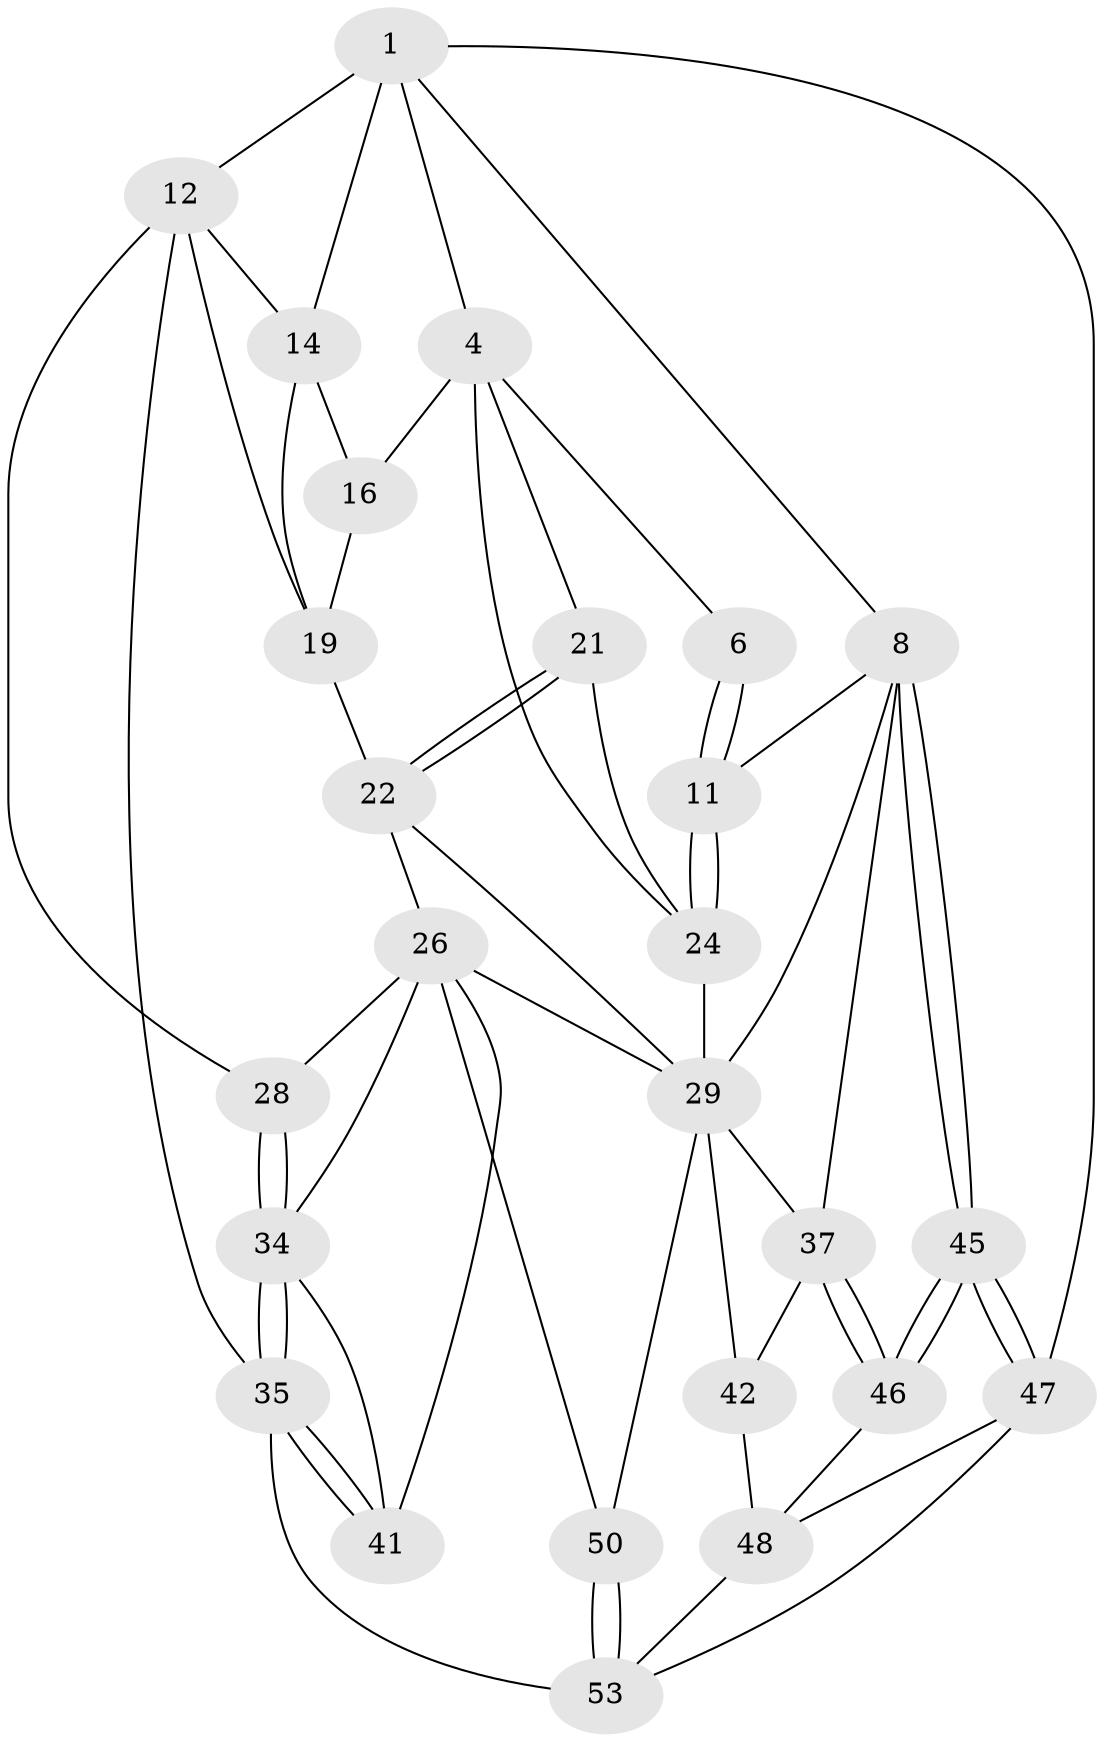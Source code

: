 // original degree distribution, {3: 0.03773584905660377, 4: 0.22641509433962265, 5: 0.5660377358490566, 6: 0.16981132075471697}
// Generated by graph-tools (version 1.1) at 2025/28/03/15/25 16:28:08]
// undirected, 26 vertices, 62 edges
graph export_dot {
graph [start="1"]
  node [color=gray90,style=filled];
  1 [pos="+1+0",super="+7+2"];
  4 [pos="+0.6777914070703274+0.09446318815756582",super="+5+15"];
  6 [pos="+0.9062032082742031+0"];
  8 [pos="+1+0.3355316966155136",super="+9"];
  11 [pos="+0.8817198564810853+0.288073923670911"];
  12 [pos="+0+0",super="+13"];
  14 [pos="+0.4376947926645729+0.0980254309634767",super="+17"];
  16 [pos="+0.4379829392031094+0.12636431818997548"];
  19 [pos="+0.13881651707243423+0.12329147419278752",super="+20"];
  21 [pos="+0.5493693107797715+0.3056574895821006"];
  22 [pos="+0.4708237108121191+0.3699481517768",super="+23"];
  24 [pos="+0.766731143953816+0.21796647886312798",super="+25"];
  26 [pos="+0.26508984384958123+0.4297175410957321",super="+27+36"];
  28 [pos="+0+0.051404861773378975"];
  29 [pos="+0.6819704373492778+0.4698439704033122",super="+30"];
  34 [pos="+0+0.6228220281985608",super="+39"];
  35 [pos="+0+0.81762122258527"];
  37 [pos="+0.8561204736007141+0.571256638952011",super="+38"];
  41 [pos="+0.2907911857142564+0.8547338049444093"];
  42 [pos="+0.7509722536036144+0.8345353277438714",super="+43"];
  45 [pos="+1+0.7265282512099017"];
  46 [pos="+0.9270369977177394+0.7488790920008002"];
  47 [pos="+1+1"];
  48 [pos="+0.828594054520708+0.8327827609255513",super="+51"];
  50 [pos="+0.3453564276186983+0.9177144451222328"];
  53 [pos="+0.3247088483113003+1"];
  1 -- 8;
  1 -- 12 [weight=2];
  1 -- 47;
  1 -- 4;
  1 -- 14;
  4 -- 24;
  4 -- 6;
  4 -- 16;
  4 -- 21;
  6 -- 11;
  6 -- 11;
  8 -- 45;
  8 -- 45;
  8 -- 37;
  8 -- 11;
  8 -- 29;
  11 -- 24;
  11 -- 24;
  12 -- 35;
  12 -- 19;
  12 -- 28;
  12 -- 14;
  14 -- 16;
  14 -- 19;
  16 -- 19;
  19 -- 22;
  21 -- 22;
  21 -- 22;
  21 -- 24;
  22 -- 26;
  22 -- 29;
  24 -- 29;
  26 -- 28;
  26 -- 41;
  26 -- 50;
  26 -- 29;
  26 -- 34;
  28 -- 34;
  28 -- 34;
  29 -- 50;
  29 -- 37;
  29 -- 42 [weight=2];
  34 -- 35;
  34 -- 35;
  34 -- 41;
  35 -- 41;
  35 -- 41;
  35 -- 53;
  37 -- 46;
  37 -- 46;
  37 -- 42;
  42 -- 48 [weight=2];
  45 -- 46;
  45 -- 46;
  45 -- 47;
  45 -- 47;
  46 -- 48;
  47 -- 53;
  47 -- 48;
  48 -- 53;
  50 -- 53;
  50 -- 53;
}
